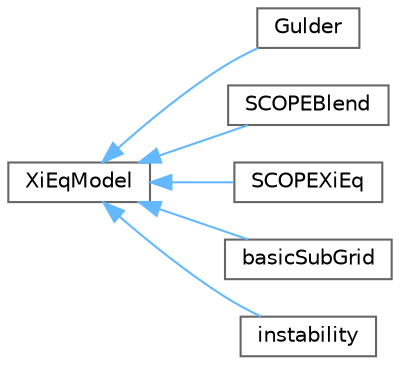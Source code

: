 digraph "Graphical Class Hierarchy"
{
 // LATEX_PDF_SIZE
  bgcolor="transparent";
  edge [fontname=Helvetica,fontsize=10,labelfontname=Helvetica,labelfontsize=10];
  node [fontname=Helvetica,fontsize=10,shape=box,height=0.2,width=0.4];
  rankdir="LR";
  Node0 [id="Node000000",label="XiEqModel",height=0.2,width=0.4,color="grey40", fillcolor="white", style="filled",URL="$classFoam_1_1XiEqModel.html",tooltip="Base-class for all XiEq models used by the b-XiEq combustion model. The available models are : basicX..."];
  Node0 -> Node1 [id="edge5718_Node000000_Node000001",dir="back",color="steelblue1",style="solid",tooltip=" "];
  Node1 [id="Node000001",label="Gulder",height=0.2,width=0.4,color="grey40", fillcolor="white", style="filled",URL="$classFoam_1_1XiEqModels_1_1Gulder.html",tooltip="Simple Gulder model for XiEq based on Gulders correlation with a linear correction function to give a..."];
  Node0 -> Node2 [id="edge5719_Node000000_Node000002",dir="back",color="steelblue1",style="solid",tooltip=" "];
  Node2 [id="Node000002",label="SCOPEBlend",height=0.2,width=0.4,color="grey40", fillcolor="white", style="filled",URL="$classFoam_1_1XiEqModels_1_1SCOPEBlend.html",tooltip="Simple SCOPEBlendXiEq model for XiEq based on SCOPEXiEqs correlation with a linear correction functio..."];
  Node0 -> Node3 [id="edge5720_Node000000_Node000003",dir="back",color="steelblue1",style="solid",tooltip=" "];
  Node3 [id="Node000003",label="SCOPEXiEq",height=0.2,width=0.4,color="grey40", fillcolor="white", style="filled",URL="$classFoam_1_1XiEqModels_1_1SCOPEXiEq.html",tooltip="Simple SCOPEXiEq model for XiEq based on SCOPEXiEqs correlation with a linear correction function to ..."];
  Node0 -> Node4 [id="edge5721_Node000000_Node000004",dir="back",color="steelblue1",style="solid",tooltip=" "];
  Node4 [id="Node000004",label="basicSubGrid",height=0.2,width=0.4,color="grey40", fillcolor="white", style="filled",URL="$classFoam_1_1XiEqModels_1_1basicSubGrid.html",tooltip="Basic sub-grid obstacle flame-wrinkling enhancement factor model. Details supplied by J Puttock 2/7/0..."];
  Node0 -> Node5 [id="edge5722_Node000000_Node000005",dir="back",color="steelblue1",style="solid",tooltip=" "];
  Node5 [id="Node000005",label="instability",height=0.2,width=0.4,color="grey40", fillcolor="white", style="filled",URL="$classFoam_1_1XiEqModels_1_1instability.html",tooltip="This is the equilibrium level of the flame wrinkling generated by instability. It is a constant (defa..."];
}
